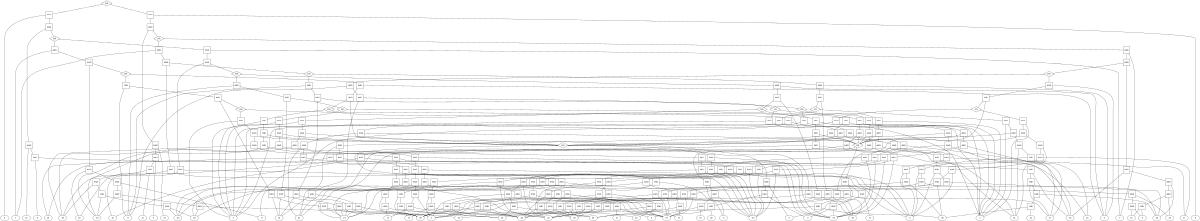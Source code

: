 graph demo_instances{
      rankdir=TB;
      size="8,5";
      node [fontname="Arial"];

      AND8 [shape=square, label="AND"];
      AND8 -- -25;
      AND8 -- -11;
      AND9 [shape=square, label="AND"];
      AND9 -- -23;
      AND9 -- AND8;
      AND10 [shape=square, label="AND"];
      AND10 -- -17;
      AND10 -- AND9;
      AND11 [shape=square, label="AND"];
      AND11 -- -15;
      AND11 -- AND10;
      AND12 [shape=square, label="AND"];
      AND12 -- -5;
      AND12 -- AND11;
      AND13 [shape=square, label="AND"];
      AND13 -- 12;
      AND13 -- AND12;
      AND20 [shape=square, label="AND"];
      AND20 -- -26;
      AND20 -- -14;
      AND21 [shape=square, label="AND"];
      AND21 -- -18;
      AND21 -- AND20;
      AND22 [shape=square, label="AND"];
      AND22 -- -8;
      AND22 -- AND21;
      AND23 [shape=square, label="AND"];
      AND23 -- 13;
      AND23 -- AND22;
      AND28 [shape=square, label="AND"];
      AND28 -- -22;
      AND28 -- -30;
      AND29 [shape=square, label="AND"];
      AND29 -- -10;
      AND29 -- AND28;
      AND38 [shape=square, label="AND"];
      AND38 -- -28;
      AND38 -- -29;
      AND39 [shape=square, label="AND"];
      AND39 -- -27;
      AND39 -- AND38;
      AND40 [shape=square, label="AND"];
      AND40 -- -24;
      AND40 -- AND39;
      AND41 [shape=square, label="AND"];
      AND41 -- -2;
      AND41 -- AND40;
      AND42 [shape=square, label="AND"];
      AND42 -- 16;
      AND42 -- AND41;
      AND43 [shape=square, label="AND"];
      AND43 -- 21;
      AND43 -- AND42;
      AND48 [shape=square, label="AND"];
      AND48 -- -3;
      AND48 -- -19;
      AND49 [shape=square, label="AND"];
      AND49 -- 20;
      AND49 -- AND48;
      AND50 [shape=square, label="AND"];
      AND50 -- 4;
      AND50 -- AND49;
      AND55 [shape=square, label="AND"];
      AND55 -- 3;
      AND55 -- 19;
      AND56 [shape=square, label="AND"];
      AND56 -- -20;
      AND56 -- AND55;
      AND57 [shape=square, label="AND"];
      AND57 -- -4;
      AND57 -- AND56;
      OR58 [shape=diamond, label="OR"];
      OR58 -- AND50;
      OR58 -- AND57;
      AND59 [shape=square, label="AND"];
      AND59 -- AND43;
      AND59 -- OR58;
      AND60 [shape=square, label="AND"];
      AND60 -- 1;
      AND60 -- AND59;
      AND67 [shape=square, label="AND"];
      AND67 -- 29;
      AND67 -- 24;
      AND68 [shape=square, label="AND"];
      AND68 -- 2;
      AND68 -- AND67;
      AND69 [shape=square, label="AND"];
      AND69 -- -21;
      AND69 -- AND68;
      AND70 [shape=square, label="AND"];
      AND70 -- -20;
      AND70 -- AND69;
      AND71 [shape=square, label="AND"];
      AND71 -- -19;
      AND71 -- AND70;
      AND72 [shape=square, label="AND"];
      AND72 -- -16;
      AND72 -- AND71;
      AND74 [shape=square, label="AND"];
      AND74 -- -27;
      AND74 -- 28;
      AND75 [shape=square, label="AND"];
      AND75 -- -3;
      AND75 -- AND74;
      AND76 [shape=square, label="AND"];
      AND76 -- 4;
      AND76 -- AND75;
      AND78 [shape=square, label="AND"];
      AND78 -- 3;
      AND78 -- 27;
      AND79 [shape=square, label="AND"];
      AND79 -- -28;
      AND79 -- AND78;
      AND80 [shape=square, label="AND"];
      AND80 -- -4;
      AND80 -- AND79;
      OR81 [shape=diamond, label="OR"];
      OR81 -- AND76;
      OR81 -- AND80;
      AND82 [shape=square, label="AND"];
      AND82 -- AND72;
      AND82 -- OR81;
      AND83 [shape=square, label="AND"];
      AND83 -- -1;
      AND83 -- AND82;
      OR84 [shape=diamond, label="OR"];
      OR84 -- AND60;
      OR84 -- AND83;
      AND85 [shape=square, label="AND"];
      AND85 -- AND29;
      AND85 -- OR84;
      AND86 [shape=square, label="AND"];
      AND86 -- 9;
      AND86 -- AND85;
      AND89 [shape=square, label="AND"];
      AND89 -- -21;
      AND89 -- -29;
      AND90 [shape=square, label="AND"];
      AND90 -- 10;
      AND90 -- AND89;
      AND92 [shape=square, label="AND"];
      AND92 -- -28;
      AND92 -- -30;
      AND93 [shape=square, label="AND"];
      AND93 -- -27;
      AND93 -- AND92;
      AND94 [shape=square, label="AND"];
      AND94 -- -24;
      AND94 -- AND93;
      AND95 [shape=square, label="AND"];
      AND95 -- -2;
      AND95 -- AND94;
      AND96 [shape=square, label="AND"];
      AND96 -- 16;
      AND96 -- AND95;
      AND97 [shape=square, label="AND"];
      AND97 -- 22;
      AND97 -- AND96;
      AND98 [shape=square, label="AND"];
      AND98 -- AND97;
      AND98 -- OR58;
      AND99 [shape=square, label="AND"];
      AND99 -- 1;
      AND99 -- AND98;
      AND101 [shape=square, label="AND"];
      AND101 -- 30;
      AND101 -- 24;
      AND102 [shape=square, label="AND"];
      AND102 -- 2;
      AND102 -- AND101;
      AND103 [shape=square, label="AND"];
      AND103 -- -22;
      AND103 -- AND102;
      AND104 [shape=square, label="AND"];
      AND104 -- -20;
      AND104 -- AND103;
      AND105 [shape=square, label="AND"];
      AND105 -- -19;
      AND105 -- AND104;
      AND106 [shape=square, label="AND"];
      AND106 -- -16;
      AND106 -- AND105;
      AND107 [shape=square, label="AND"];
      AND107 -- AND106;
      AND107 -- OR81;
      AND108 [shape=square, label="AND"];
      AND108 -- -1;
      AND108 -- AND107;
      OR109 [shape=diamond, label="OR"];
      OR109 -- AND99;
      OR109 -- AND108;
      AND110 [shape=square, label="AND"];
      AND110 -- AND90;
      AND110 -- OR109;
      AND111 [shape=square, label="AND"];
      AND111 -- -9;
      AND111 -- AND110;
      OR112 [shape=diamond, label="OR"];
      OR112 -- AND86;
      OR112 -- AND111;
      AND113 [shape=square, label="AND"];
      AND113 -- AND23;
      AND113 -- OR112;
      AND114 [shape=square, label="AND"];
      AND114 -- 7;
      AND114 -- AND113;
      AND119 [shape=square, label="AND"];
      AND119 -- 8;
      AND119 -- 14;
      AND120 [shape=square, label="AND"];
      AND120 -- -13;
      AND120 -- AND119;
      AND121 [shape=square, label="AND"];
      AND121 -- -24;
      AND121 -- AND120;
      AND122 [shape=square, label="AND"];
      AND122 -- -16;
      AND122 -- AND121;
      AND123 [shape=square, label="AND"];
      AND123 -- -22;
      AND123 -- -30;
      AND124 [shape=square, label="AND"];
      AND124 -- -10;
      AND124 -- AND123;
      AND126 [shape=square, label="AND"];
      AND126 -- -28;
      AND126 -- -29;
      AND127 [shape=square, label="AND"];
      AND127 -- -27;
      AND127 -- AND126;
      AND128 [shape=square, label="AND"];
      AND128 -- -26;
      AND128 -- AND127;
      AND129 [shape=square, label="AND"];
      AND129 -- -2;
      AND129 -- AND128;
      AND130 [shape=square, label="AND"];
      AND130 -- 18;
      AND130 -- AND129;
      AND131 [shape=square, label="AND"];
      AND131 -- 21;
      AND131 -- AND130;
      AND132 [shape=square, label="AND"];
      AND132 -- AND131;
      AND132 -- OR58;
      AND133 [shape=square, label="AND"];
      AND133 -- 1;
      AND133 -- AND132;
      AND135 [shape=square, label="AND"];
      AND135 -- 29;
      AND135 -- 26;
      AND136 [shape=square, label="AND"];
      AND136 -- 2;
      AND136 -- AND135;
      AND137 [shape=square, label="AND"];
      AND137 -- -21;
      AND137 -- AND136;
      AND138 [shape=square, label="AND"];
      AND138 -- -20;
      AND138 -- AND137;
      AND139 [shape=square, label="AND"];
      AND139 -- -19;
      AND139 -- AND138;
      AND140 [shape=square, label="AND"];
      AND140 -- -18;
      AND140 -- AND139;
      AND141 [shape=square, label="AND"];
      AND141 -- AND140;
      AND141 -- OR81;
      AND142 [shape=square, label="AND"];
      AND142 -- -1;
      AND142 -- AND141;
      OR143 [shape=diamond, label="OR"];
      OR143 -- AND133;
      OR143 -- AND142;
      AND144 [shape=square, label="AND"];
      AND144 -- AND124;
      AND144 -- OR143;
      AND145 [shape=square, label="AND"];
      AND145 -- 9;
      AND145 -- AND144;
      AND146 [shape=square, label="AND"];
      AND146 -- -21;
      AND146 -- -29;
      AND147 [shape=square, label="AND"];
      AND147 -- 10;
      AND147 -- AND146;
      AND148 [shape=square, label="AND"];
      AND148 -- -28;
      AND148 -- -30;
      AND149 [shape=square, label="AND"];
      AND149 -- -27;
      AND149 -- AND148;
      AND150 [shape=square, label="AND"];
      AND150 -- -26;
      AND150 -- AND149;
      AND151 [shape=square, label="AND"];
      AND151 -- -2;
      AND151 -- AND150;
      AND152 [shape=square, label="AND"];
      AND152 -- 18;
      AND152 -- AND151;
      AND153 [shape=square, label="AND"];
      AND153 -- 22;
      AND153 -- AND152;
      AND154 [shape=square, label="AND"];
      AND154 -- AND153;
      AND154 -- OR58;
      AND155 [shape=square, label="AND"];
      AND155 -- 1;
      AND155 -- AND154;
      AND156 [shape=square, label="AND"];
      AND156 -- 30;
      AND156 -- 26;
      AND157 [shape=square, label="AND"];
      AND157 -- 2;
      AND157 -- AND156;
      AND158 [shape=square, label="AND"];
      AND158 -- -22;
      AND158 -- AND157;
      AND159 [shape=square, label="AND"];
      AND159 -- -20;
      AND159 -- AND158;
      AND160 [shape=square, label="AND"];
      AND160 -- -19;
      AND160 -- AND159;
      AND161 [shape=square, label="AND"];
      AND161 -- -18;
      AND161 -- AND160;
      AND162 [shape=square, label="AND"];
      AND162 -- AND161;
      AND162 -- OR81;
      AND163 [shape=square, label="AND"];
      AND163 -- -1;
      AND163 -- AND162;
      OR164 [shape=diamond, label="OR"];
      OR164 -- AND155;
      OR164 -- AND163;
      AND165 [shape=square, label="AND"];
      AND165 -- AND147;
      AND165 -- OR164;
      AND166 [shape=square, label="AND"];
      AND166 -- -9;
      AND166 -- AND165;
      OR167 [shape=diamond, label="OR"];
      OR167 -- AND145;
      OR167 -- AND166;
      AND168 [shape=square, label="AND"];
      AND168 -- AND122;
      AND168 -- OR167;
      AND169 [shape=square, label="AND"];
      AND169 -- -7;
      AND169 -- AND168;
      OR170 [shape=diamond, label="OR"];
      OR170 -- AND114;
      OR170 -- AND169;
      AND171 [shape=square, label="AND"];
      AND171 -- AND13;
      AND171 -- OR170;
      AND172 [shape=square, label="AND"];
      AND172 -- 6;
      AND172 -- AND171;
      AND177 [shape=square, label="AND"];
      AND177 -- -24;
      AND177 -- -26;
      AND178 [shape=square, label="AND"];
      AND178 -- -18;
      AND178 -- AND177;
      AND179 [shape=square, label="AND"];
      AND179 -- -16;
      AND179 -- AND178;
      AND180 [shape=square, label="AND"];
      AND180 -- 11;
      AND180 -- AND179;
      AND181 [shape=square, label="AND"];
      AND181 -- 5;
      AND181 -- AND180;
      AND182 [shape=square, label="AND"];
      AND182 -- -12;
      AND182 -- AND181;
      AND183 [shape=square, label="AND"];
      AND183 -- -25;
      AND183 -- -14;
      AND184 [shape=square, label="AND"];
      AND184 -- -17;
      AND184 -- AND183;
      AND185 [shape=square, label="AND"];
      AND185 -- -8;
      AND185 -- AND184;
      AND186 [shape=square, label="AND"];
      AND186 -- 13;
      AND186 -- AND185;
      AND187 [shape=square, label="AND"];
      AND187 -- -22;
      AND187 -- -30;
      AND188 [shape=square, label="AND"];
      AND188 -- -10;
      AND188 -- AND187;
      AND190 [shape=square, label="AND"];
      AND190 -- -28;
      AND190 -- -29;
      AND191 [shape=square, label="AND"];
      AND191 -- -27;
      AND191 -- AND190;
      AND192 [shape=square, label="AND"];
      AND192 -- -23;
      AND192 -- AND191;
      AND193 [shape=square, label="AND"];
      AND193 -- -2;
      AND193 -- AND192;
      AND194 [shape=square, label="AND"];
      AND194 -- 15;
      AND194 -- AND193;
      AND195 [shape=square, label="AND"];
      AND195 -- 21;
      AND195 -- AND194;
      AND196 [shape=square, label="AND"];
      AND196 -- AND195;
      AND196 -- OR58;
      AND197 [shape=square, label="AND"];
      AND197 -- 1;
      AND197 -- AND196;
      AND199 [shape=square, label="AND"];
      AND199 -- 29;
      AND199 -- 23;
      AND200 [shape=square, label="AND"];
      AND200 -- 2;
      AND200 -- AND199;
      AND201 [shape=square, label="AND"];
      AND201 -- -21;
      AND201 -- AND200;
      AND202 [shape=square, label="AND"];
      AND202 -- -20;
      AND202 -- AND201;
      AND203 [shape=square, label="AND"];
      AND203 -- -19;
      AND203 -- AND202;
      AND204 [shape=square, label="AND"];
      AND204 -- -15;
      AND204 -- AND203;
      AND205 [shape=square, label="AND"];
      AND205 -- AND204;
      AND205 -- OR81;
      AND206 [shape=square, label="AND"];
      AND206 -- -1;
      AND206 -- AND205;
      OR207 [shape=diamond, label="OR"];
      OR207 -- AND197;
      OR207 -- AND206;
      AND208 [shape=square, label="AND"];
      AND208 -- AND188;
      AND208 -- OR207;
      AND209 [shape=square, label="AND"];
      AND209 -- 9;
      AND209 -- AND208;
      AND210 [shape=square, label="AND"];
      AND210 -- -21;
      AND210 -- -29;
      AND211 [shape=square, label="AND"];
      AND211 -- 10;
      AND211 -- AND210;
      AND212 [shape=square, label="AND"];
      AND212 -- -28;
      AND212 -- -30;
      AND213 [shape=square, label="AND"];
      AND213 -- -27;
      AND213 -- AND212;
      AND214 [shape=square, label="AND"];
      AND214 -- -23;
      AND214 -- AND213;
      AND215 [shape=square, label="AND"];
      AND215 -- -2;
      AND215 -- AND214;
      AND216 [shape=square, label="AND"];
      AND216 -- 15;
      AND216 -- AND215;
      AND217 [shape=square, label="AND"];
      AND217 -- 22;
      AND217 -- AND216;
      AND218 [shape=square, label="AND"];
      AND218 -- AND217;
      AND218 -- OR58;
      AND219 [shape=square, label="AND"];
      AND219 -- 1;
      AND219 -- AND218;
      AND220 [shape=square, label="AND"];
      AND220 -- 30;
      AND220 -- 23;
      AND221 [shape=square, label="AND"];
      AND221 -- 2;
      AND221 -- AND220;
      AND222 [shape=square, label="AND"];
      AND222 -- -22;
      AND222 -- AND221;
      AND223 [shape=square, label="AND"];
      AND223 -- -20;
      AND223 -- AND222;
      AND224 [shape=square, label="AND"];
      AND224 -- -19;
      AND224 -- AND223;
      AND225 [shape=square, label="AND"];
      AND225 -- -15;
      AND225 -- AND224;
      AND226 [shape=square, label="AND"];
      AND226 -- AND225;
      AND226 -- OR81;
      AND227 [shape=square, label="AND"];
      AND227 -- -1;
      AND227 -- AND226;
      OR228 [shape=diamond, label="OR"];
      OR228 -- AND219;
      OR228 -- AND227;
      AND229 [shape=square, label="AND"];
      AND229 -- AND211;
      AND229 -- OR228;
      AND230 [shape=square, label="AND"];
      AND230 -- -9;
      AND230 -- AND229;
      OR231 [shape=diamond, label="OR"];
      OR231 -- AND209;
      OR231 -- AND230;
      AND232 [shape=square, label="AND"];
      AND232 -- AND186;
      AND232 -- OR231;
      AND233 [shape=square, label="AND"];
      AND233 -- 7;
      AND233 -- AND232;
      AND234 [shape=square, label="AND"];
      AND234 -- 8;
      AND234 -- 14;
      AND235 [shape=square, label="AND"];
      AND235 -- -13;
      AND235 -- AND234;
      AND236 [shape=square, label="AND"];
      AND236 -- -23;
      AND236 -- AND235;
      AND237 [shape=square, label="AND"];
      AND237 -- -15;
      AND237 -- AND236;
      AND238 [shape=square, label="AND"];
      AND238 -- -22;
      AND238 -- -30;
      AND239 [shape=square, label="AND"];
      AND239 -- -10;
      AND239 -- AND238;
      AND241 [shape=square, label="AND"];
      AND241 -- -28;
      AND241 -- -29;
      AND242 [shape=square, label="AND"];
      AND242 -- -27;
      AND242 -- AND241;
      AND243 [shape=square, label="AND"];
      AND243 -- -25;
      AND243 -- AND242;
      AND244 [shape=square, label="AND"];
      AND244 -- -2;
      AND244 -- AND243;
      AND245 [shape=square, label="AND"];
      AND245 -- 17;
      AND245 -- AND244;
      AND246 [shape=square, label="AND"];
      AND246 -- 21;
      AND246 -- AND245;
      AND247 [shape=square, label="AND"];
      AND247 -- AND246;
      AND247 -- OR58;
      AND248 [shape=square, label="AND"];
      AND248 -- 1;
      AND248 -- AND247;
      AND250 [shape=square, label="AND"];
      AND250 -- 29;
      AND250 -- 25;
      AND251 [shape=square, label="AND"];
      AND251 -- 2;
      AND251 -- AND250;
      AND252 [shape=square, label="AND"];
      AND252 -- -21;
      AND252 -- AND251;
      AND253 [shape=square, label="AND"];
      AND253 -- -20;
      AND253 -- AND252;
      AND254 [shape=square, label="AND"];
      AND254 -- -19;
      AND254 -- AND253;
      AND255 [shape=square, label="AND"];
      AND255 -- -17;
      AND255 -- AND254;
      AND256 [shape=square, label="AND"];
      AND256 -- AND255;
      AND256 -- OR81;
      AND257 [shape=square, label="AND"];
      AND257 -- -1;
      AND257 -- AND256;
      OR258 [shape=diamond, label="OR"];
      OR258 -- AND248;
      OR258 -- AND257;
      AND259 [shape=square, label="AND"];
      AND259 -- AND239;
      AND259 -- OR258;
      AND260 [shape=square, label="AND"];
      AND260 -- 9;
      AND260 -- AND259;
      AND261 [shape=square, label="AND"];
      AND261 -- -21;
      AND261 -- -29;
      AND262 [shape=square, label="AND"];
      AND262 -- 10;
      AND262 -- AND261;
      AND263 [shape=square, label="AND"];
      AND263 -- -28;
      AND263 -- -30;
      AND264 [shape=square, label="AND"];
      AND264 -- -27;
      AND264 -- AND263;
      AND265 [shape=square, label="AND"];
      AND265 -- -25;
      AND265 -- AND264;
      AND266 [shape=square, label="AND"];
      AND266 -- -2;
      AND266 -- AND265;
      AND267 [shape=square, label="AND"];
      AND267 -- 17;
      AND267 -- AND266;
      AND268 [shape=square, label="AND"];
      AND268 -- 22;
      AND268 -- AND267;
      AND269 [shape=square, label="AND"];
      AND269 -- AND268;
      AND269 -- OR58;
      AND270 [shape=square, label="AND"];
      AND270 -- 1;
      AND270 -- AND269;
      AND271 [shape=square, label="AND"];
      AND271 -- 30;
      AND271 -- 25;
      AND272 [shape=square, label="AND"];
      AND272 -- 2;
      AND272 -- AND271;
      AND273 [shape=square, label="AND"];
      AND273 -- -22;
      AND273 -- AND272;
      AND274 [shape=square, label="AND"];
      AND274 -- -20;
      AND274 -- AND273;
      AND275 [shape=square, label="AND"];
      AND275 -- -19;
      AND275 -- AND274;
      AND276 [shape=square, label="AND"];
      AND276 -- -17;
      AND276 -- AND275;
      AND277 [shape=square, label="AND"];
      AND277 -- AND276;
      AND277 -- OR81;
      AND278 [shape=square, label="AND"];
      AND278 -- -1;
      AND278 -- AND277;
      OR279 [shape=diamond, label="OR"];
      OR279 -- AND270;
      OR279 -- AND278;
      AND280 [shape=square, label="AND"];
      AND280 -- AND262;
      AND280 -- OR279;
      AND281 [shape=square, label="AND"];
      AND281 -- -9;
      AND281 -- AND280;
      OR282 [shape=diamond, label="OR"];
      OR282 -- AND260;
      OR282 -- AND281;
      AND283 [shape=square, label="AND"];
      AND283 -- AND237;
      AND283 -- OR282;
      AND284 [shape=square, label="AND"];
      AND284 -- -7;
      AND284 -- AND283;
      OR285 [shape=diamond, label="OR"];
      OR285 -- AND233;
      OR285 -- AND284;
      AND286 [shape=square, label="AND"];
      AND286 -- AND182;
      AND286 -- OR285;
      AND287 [shape=square, label="AND"];
      AND287 -- -6;
      AND287 -- AND286;
      OR288 [shape=diamond, label="OR"];
      OR288 -- AND172;
      OR288 -- AND287;
      {rank=same;6; 12; -5; -15; -17; -23; -25; -11; 7; 13; -8; -18; -26; -14; 9; -10; -22; -30; 1; 21; 16; -2; -24; -27; -28; -29; 4; 20; -3; -19; -4; -20; 3; 19; -1; -16; -21; 2; 29; 24; 28; 27; -9; 10; 22; 30; -7; -13; 8; 14; 18; 26; -6; -12; 5; 11; 15; 23; 17; 25; }
}
